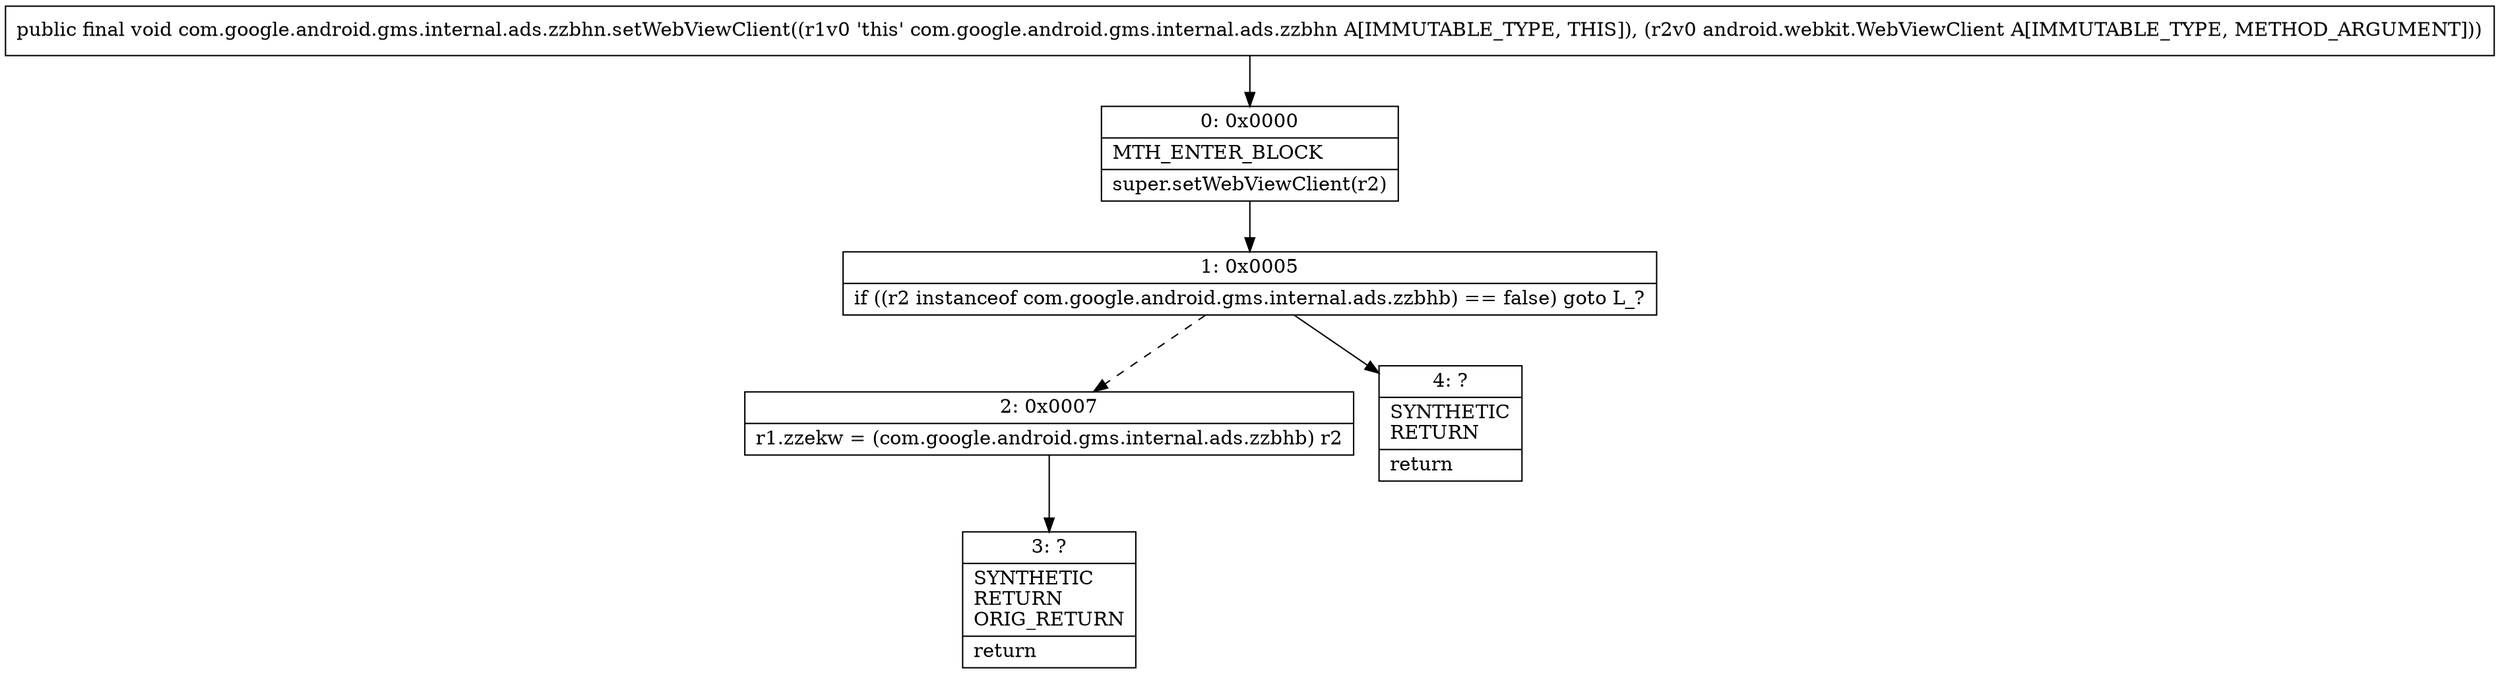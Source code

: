 digraph "CFG forcom.google.android.gms.internal.ads.zzbhn.setWebViewClient(Landroid\/webkit\/WebViewClient;)V" {
Node_0 [shape=record,label="{0\:\ 0x0000|MTH_ENTER_BLOCK\l|super.setWebViewClient(r2)\l}"];
Node_1 [shape=record,label="{1\:\ 0x0005|if ((r2 instanceof com.google.android.gms.internal.ads.zzbhb) == false) goto L_?\l}"];
Node_2 [shape=record,label="{2\:\ 0x0007|r1.zzekw = (com.google.android.gms.internal.ads.zzbhb) r2\l}"];
Node_3 [shape=record,label="{3\:\ ?|SYNTHETIC\lRETURN\lORIG_RETURN\l|return\l}"];
Node_4 [shape=record,label="{4\:\ ?|SYNTHETIC\lRETURN\l|return\l}"];
MethodNode[shape=record,label="{public final void com.google.android.gms.internal.ads.zzbhn.setWebViewClient((r1v0 'this' com.google.android.gms.internal.ads.zzbhn A[IMMUTABLE_TYPE, THIS]), (r2v0 android.webkit.WebViewClient A[IMMUTABLE_TYPE, METHOD_ARGUMENT])) }"];
MethodNode -> Node_0;
Node_0 -> Node_1;
Node_1 -> Node_2[style=dashed];
Node_1 -> Node_4;
Node_2 -> Node_3;
}

